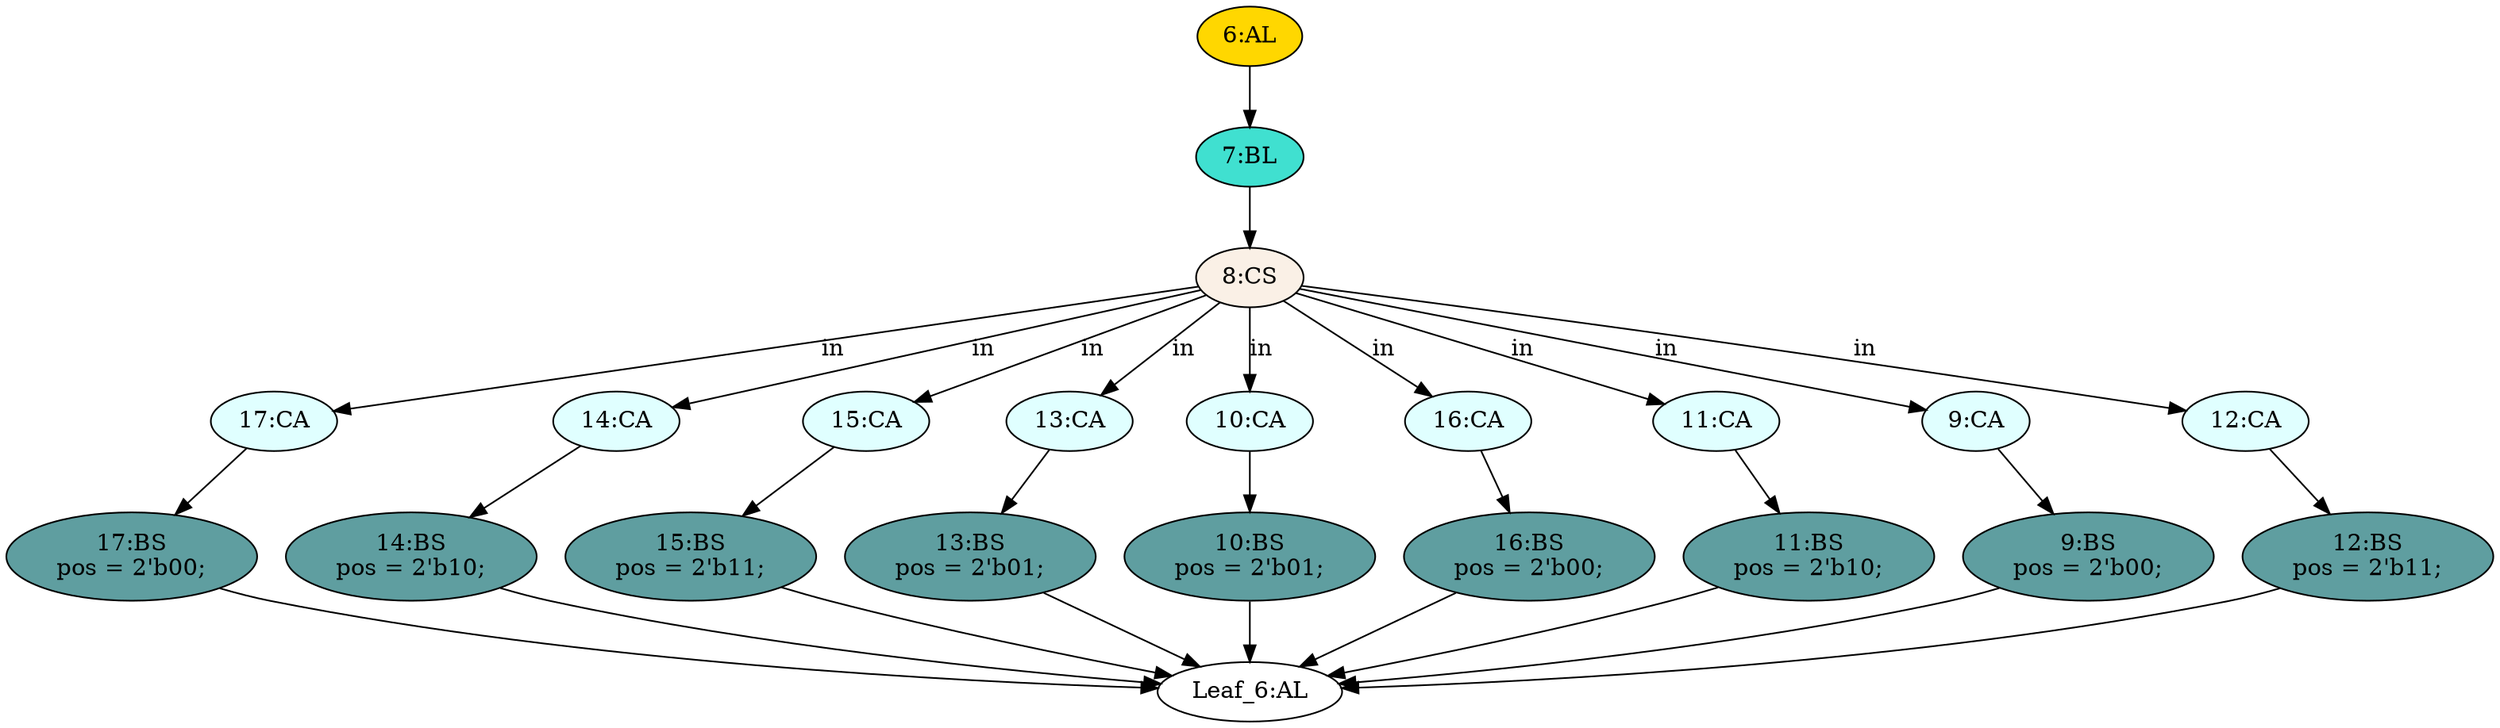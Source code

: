 strict digraph "" {
	node [label="\N"];
	"17:CA"	[ast="<pyverilog.vparser.ast.Case object at 0x7fb630b98050>",
		fillcolor=lightcyan,
		label="17:CA",
		statements="[]",
		style=filled,
		typ=Case];
	"17:BS"	[ast="<pyverilog.vparser.ast.BlockingSubstitution object at 0x7fb630b98150>",
		fillcolor=cadetblue,
		label="17:BS
pos = 2'b00;",
		statements="[<pyverilog.vparser.ast.BlockingSubstitution object at 0x7fb630b98150>]",
		style=filled,
		typ=BlockingSubstitution];
	"17:CA" -> "17:BS"	[cond="[]",
		lineno=None];
	"12:BS"	[ast="<pyverilog.vparser.ast.BlockingSubstitution object at 0x7fb630b982d0>",
		fillcolor=cadetblue,
		label="12:BS
pos = 2'b11;",
		statements="[<pyverilog.vparser.ast.BlockingSubstitution object at 0x7fb630b982d0>]",
		style=filled,
		typ=BlockingSubstitution];
	"Leaf_6:AL"	[def_var="['pos']",
		label="Leaf_6:AL"];
	"12:BS" -> "Leaf_6:AL"	[cond="[]",
		lineno=None];
	"14:CA"	[ast="<pyverilog.vparser.ast.Case object at 0x7fb630b98450>",
		fillcolor=lightcyan,
		label="14:CA",
		statements="[]",
		style=filled,
		typ=Case];
	"14:BS"	[ast="<pyverilog.vparser.ast.BlockingSubstitution object at 0x7fb630b984d0>",
		fillcolor=cadetblue,
		label="14:BS
pos = 2'b10;",
		statements="[<pyverilog.vparser.ast.BlockingSubstitution object at 0x7fb630b984d0>]",
		style=filled,
		typ=BlockingSubstitution];
	"14:CA" -> "14:BS"	[cond="[]",
		lineno=None];
	"6:AL"	[ast="<pyverilog.vparser.ast.Always object at 0x7fb630b98610>",
		clk_sens=False,
		fillcolor=gold,
		label="6:AL",
		sens="[]",
		statements="[]",
		style=filled,
		typ=Always,
		use_var="['in']"];
	"7:BL"	[ast="<pyverilog.vparser.ast.Block object at 0x7fb630b986d0>",
		fillcolor=turquoise,
		label="7:BL",
		statements="[]",
		style=filled,
		typ=Block];
	"6:AL" -> "7:BL"	[cond="[]",
		lineno=None];
	"11:BS"	[ast="<pyverilog.vparser.ast.BlockingSubstitution object at 0x7fb630b98c50>",
		fillcolor=cadetblue,
		label="11:BS
pos = 2'b10;",
		statements="[<pyverilog.vparser.ast.BlockingSubstitution object at 0x7fb630b98c50>]",
		style=filled,
		typ=BlockingSubstitution];
	"11:BS" -> "Leaf_6:AL"	[cond="[]",
		lineno=None];
	"15:CA"	[ast="<pyverilog.vparser.ast.Case object at 0x7fb630b8b0d0>",
		fillcolor=lightcyan,
		label="15:CA",
		statements="[]",
		style=filled,
		typ=Case];
	"15:BS"	[ast="<pyverilog.vparser.ast.BlockingSubstitution object at 0x7fb630b8b150>",
		fillcolor=cadetblue,
		label="15:BS
pos = 2'b11;",
		statements="[<pyverilog.vparser.ast.BlockingSubstitution object at 0x7fb630b8b150>]",
		style=filled,
		typ=BlockingSubstitution];
	"15:CA" -> "15:BS"	[cond="[]",
		lineno=None];
	"13:CA"	[ast="<pyverilog.vparser.ast.Case object at 0x7fb630b98e90>",
		fillcolor=lightcyan,
		label="13:CA",
		statements="[]",
		style=filled,
		typ=Case];
	"13:BS"	[ast="<pyverilog.vparser.ast.BlockingSubstitution object at 0x7fb630b98f10>",
		fillcolor=cadetblue,
		label="13:BS
pos = 2'b01;",
		statements="[<pyverilog.vparser.ast.BlockingSubstitution object at 0x7fb630b98f10>]",
		style=filled,
		typ=BlockingSubstitution];
	"13:CA" -> "13:BS"	[cond="[]",
		lineno=None];
	"10:CA"	[ast="<pyverilog.vparser.ast.Case object at 0x7fb630b989d0>",
		fillcolor=lightcyan,
		label="10:CA",
		statements="[]",
		style=filled,
		typ=Case];
	"10:BS"	[ast="<pyverilog.vparser.ast.BlockingSubstitution object at 0x7fb630b98a50>",
		fillcolor=cadetblue,
		label="10:BS
pos = 2'b01;",
		statements="[<pyverilog.vparser.ast.BlockingSubstitution object at 0x7fb630b98a50>]",
		style=filled,
		typ=BlockingSubstitution];
	"10:CA" -> "10:BS"	[cond="[]",
		lineno=None];
	"16:CA"	[ast="<pyverilog.vparser.ast.Case object at 0x7fb630b8b2d0>",
		fillcolor=lightcyan,
		label="16:CA",
		statements="[]",
		style=filled,
		typ=Case];
	"16:BS"	[ast="<pyverilog.vparser.ast.BlockingSubstitution object at 0x7fb630b8b350>",
		fillcolor=cadetblue,
		label="16:BS
pos = 2'b00;",
		statements="[<pyverilog.vparser.ast.BlockingSubstitution object at 0x7fb630b8b350>]",
		style=filled,
		typ=BlockingSubstitution];
	"16:CA" -> "16:BS"	[cond="[]",
		lineno=None];
	"11:CA"	[ast="<pyverilog.vparser.ast.Case object at 0x7fb630b98bd0>",
		fillcolor=lightcyan,
		label="11:CA",
		statements="[]",
		style=filled,
		typ=Case];
	"11:CA" -> "11:BS"	[cond="[]",
		lineno=None];
	"9:BS"	[ast="<pyverilog.vparser.ast.BlockingSubstitution object at 0x7fb630b98850>",
		fillcolor=cadetblue,
		label="9:BS
pos = 2'b00;",
		statements="[<pyverilog.vparser.ast.BlockingSubstitution object at 0x7fb630b98850>]",
		style=filled,
		typ=BlockingSubstitution];
	"9:BS" -> "Leaf_6:AL"	[cond="[]",
		lineno=None];
	"8:CS"	[ast="<pyverilog.vparser.ast.CaseStatement object at 0x7fb630b98710>",
		fillcolor=linen,
		label="8:CS",
		statements="[]",
		style=filled,
		typ=CaseStatement];
	"8:CS" -> "17:CA"	[cond="['in']",
		label=in,
		lineno=8];
	"8:CS" -> "14:CA"	[cond="['in']",
		label=in,
		lineno=8];
	"8:CS" -> "15:CA"	[cond="['in']",
		label=in,
		lineno=8];
	"8:CS" -> "13:CA"	[cond="['in']",
		label=in,
		lineno=8];
	"8:CS" -> "10:CA"	[cond="['in']",
		label=in,
		lineno=8];
	"8:CS" -> "16:CA"	[cond="['in']",
		label=in,
		lineno=8];
	"8:CS" -> "11:CA"	[cond="['in']",
		label=in,
		lineno=8];
	"9:CA"	[ast="<pyverilog.vparser.ast.Case object at 0x7fb630b987d0>",
		fillcolor=lightcyan,
		label="9:CA",
		statements="[]",
		style=filled,
		typ=Case];
	"8:CS" -> "9:CA"	[cond="['in']",
		label=in,
		lineno=8];
	"12:CA"	[ast="<pyverilog.vparser.ast.Case object at 0x7fb630b98dd0>",
		fillcolor=lightcyan,
		label="12:CA",
		statements="[]",
		style=filled,
		typ=Case];
	"8:CS" -> "12:CA"	[cond="['in']",
		label=in,
		lineno=8];
	"9:CA" -> "9:BS"	[cond="[]",
		lineno=None];
	"17:BS" -> "Leaf_6:AL"	[cond="[]",
		lineno=None];
	"15:BS" -> "Leaf_6:AL"	[cond="[]",
		lineno=None];
	"14:BS" -> "Leaf_6:AL"	[cond="[]",
		lineno=None];
	"12:CA" -> "12:BS"	[cond="[]",
		lineno=None];
	"16:BS" -> "Leaf_6:AL"	[cond="[]",
		lineno=None];
	"10:BS" -> "Leaf_6:AL"	[cond="[]",
		lineno=None];
	"13:BS" -> "Leaf_6:AL"	[cond="[]",
		lineno=None];
	"7:BL" -> "8:CS"	[cond="[]",
		lineno=None];
}
